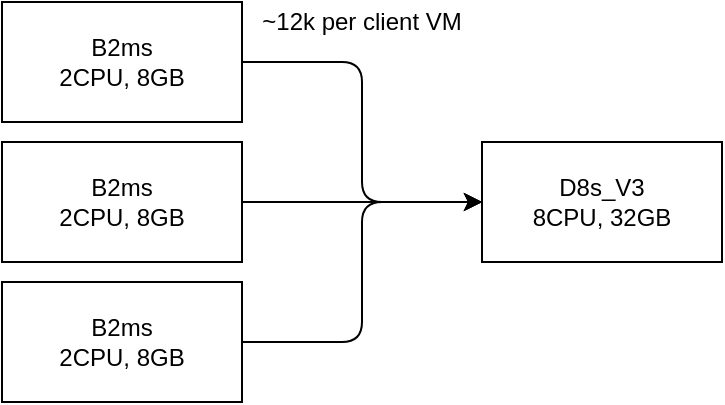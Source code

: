 <mxfile version="10.7.1" type="device"><diagram id="EQEWMrX2z3InNI6tmXX_" name="Page-1"><mxGraphModel dx="1394" dy="715" grid="1" gridSize="10" guides="1" tooltips="1" connect="1" arrows="1" fold="1" page="1" pageScale="1" pageWidth="826" pageHeight="1169" math="0" shadow="0"><root><mxCell id="0"/><mxCell id="1" parent="0"/><mxCell id="wBLVYQe6ZndglDmUFyc1-18" value="D8s_V3&lt;br&gt;8CPU, 32GB&lt;br&gt;" style="rounded=0;whiteSpace=wrap;html=1;" vertex="1" parent="1"><mxGeometry x="360" y="110" width="120" height="60" as="geometry"/></mxCell><mxCell id="wBLVYQe6ZndglDmUFyc1-19" value="" style="endArrow=classic;html=1;edgeStyle=orthogonalEdgeStyle;" edge="1" parent="1" source="wBLVYQe6ZndglDmUFyc1-31" target="wBLVYQe6ZndglDmUFyc1-18"><mxGeometry width="50" height="50" relative="1" as="geometry"><mxPoint x="340" y="-20" as="sourcePoint"/><mxPoint x="390" y="-70" as="targetPoint"/></mxGeometry></mxCell><mxCell id="wBLVYQe6ZndglDmUFyc1-20" value="~12k per client VM" style="text;html=1;strokeColor=none;fillColor=none;align=center;verticalAlign=middle;whiteSpace=wrap;rounded=0;" vertex="1" parent="1"><mxGeometry x="240" y="40" width="120" height="20" as="geometry"/></mxCell><mxCell id="wBLVYQe6ZndglDmUFyc1-17" value="B2ms&lt;br&gt;2CPU, 8GB&lt;br&gt;" style="rounded=0;whiteSpace=wrap;html=1;" vertex="1" parent="1"><mxGeometry x="120" y="40" width="120" height="60" as="geometry"/></mxCell><mxCell id="wBLVYQe6ZndglDmUFyc1-31" value="B2ms&lt;br&gt;2CPU, 8GB&lt;br&gt;" style="rounded=0;whiteSpace=wrap;html=1;" vertex="1" parent="1"><mxGeometry x="120" y="110" width="120" height="60" as="geometry"/></mxCell><mxCell id="wBLVYQe6ZndglDmUFyc1-32" value="B2ms&lt;br&gt;2CPU, 8GB&lt;br&gt;" style="rounded=0;whiteSpace=wrap;html=1;" vertex="1" parent="1"><mxGeometry x="120" y="180" width="120" height="60" as="geometry"/></mxCell><mxCell id="wBLVYQe6ZndglDmUFyc1-34" value="" style="endArrow=classic;html=1;edgeStyle=orthogonalEdgeStyle;entryX=0;entryY=0.5;entryDx=0;entryDy=0;" edge="1" parent="1" source="wBLVYQe6ZndglDmUFyc1-17" target="wBLVYQe6ZndglDmUFyc1-18"><mxGeometry width="50" height="50" relative="1" as="geometry"><mxPoint x="720" y="270" as="sourcePoint"/><mxPoint x="770" y="220" as="targetPoint"/></mxGeometry></mxCell><mxCell id="wBLVYQe6ZndglDmUFyc1-35" value="" style="endArrow=classic;html=1;edgeStyle=orthogonalEdgeStyle;entryX=0;entryY=0.5;entryDx=0;entryDy=0;" edge="1" parent="1" source="wBLVYQe6ZndglDmUFyc1-32" target="wBLVYQe6ZndglDmUFyc1-18"><mxGeometry width="50" height="50" relative="1" as="geometry"><mxPoint x="350" y="250" as="sourcePoint"/><mxPoint x="400" y="200" as="targetPoint"/></mxGeometry></mxCell></root></mxGraphModel></diagram></mxfile>